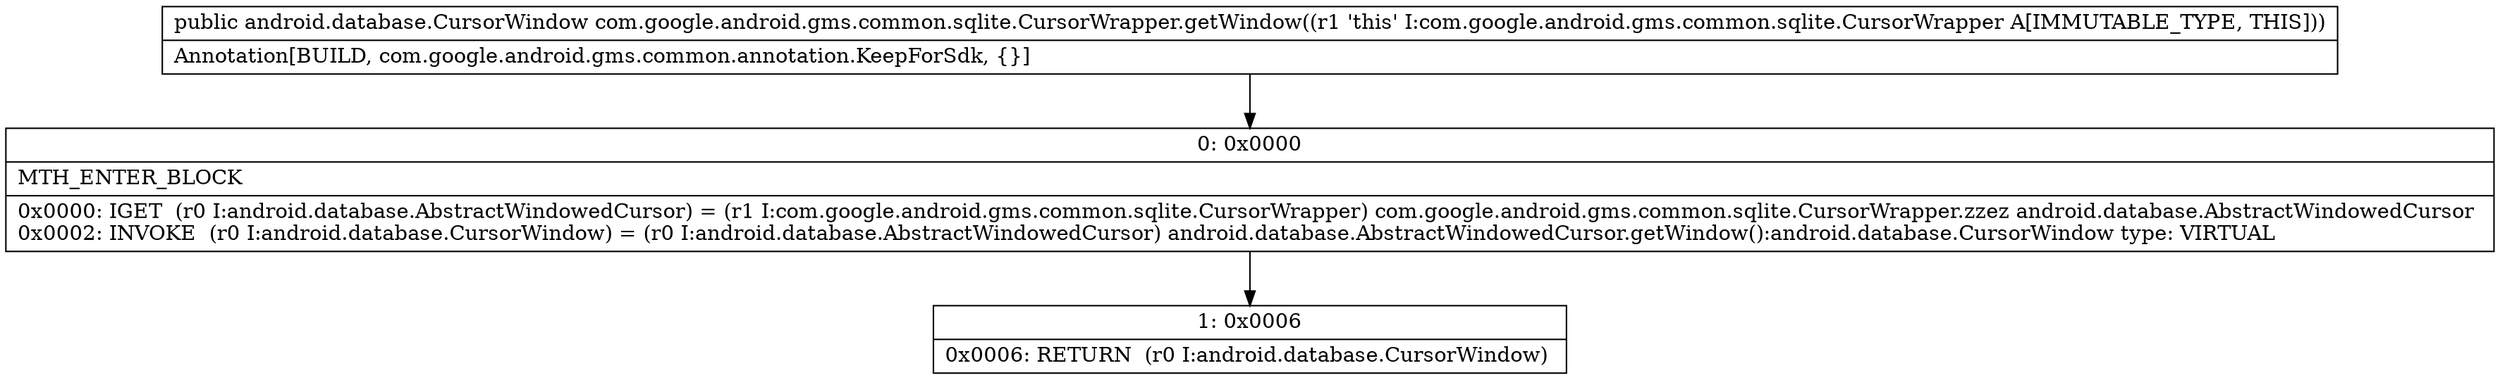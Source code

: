 digraph "CFG forcom.google.android.gms.common.sqlite.CursorWrapper.getWindow()Landroid\/database\/CursorWindow;" {
Node_0 [shape=record,label="{0\:\ 0x0000|MTH_ENTER_BLOCK\l|0x0000: IGET  (r0 I:android.database.AbstractWindowedCursor) = (r1 I:com.google.android.gms.common.sqlite.CursorWrapper) com.google.android.gms.common.sqlite.CursorWrapper.zzez android.database.AbstractWindowedCursor \l0x0002: INVOKE  (r0 I:android.database.CursorWindow) = (r0 I:android.database.AbstractWindowedCursor) android.database.AbstractWindowedCursor.getWindow():android.database.CursorWindow type: VIRTUAL \l}"];
Node_1 [shape=record,label="{1\:\ 0x0006|0x0006: RETURN  (r0 I:android.database.CursorWindow) \l}"];
MethodNode[shape=record,label="{public android.database.CursorWindow com.google.android.gms.common.sqlite.CursorWrapper.getWindow((r1 'this' I:com.google.android.gms.common.sqlite.CursorWrapper A[IMMUTABLE_TYPE, THIS]))  | Annotation[BUILD, com.google.android.gms.common.annotation.KeepForSdk, \{\}]\l}"];
MethodNode -> Node_0;
Node_0 -> Node_1;
}

